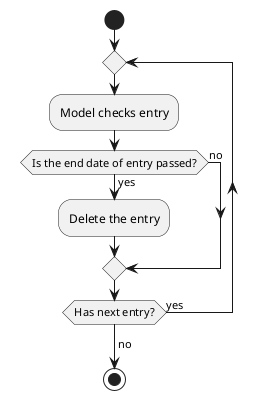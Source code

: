 @startuml

start

repeat
  :Model checks entry;
    if (Is the end date of entry passed?) then (yes)
        :Delete the entry;
    else (no)
    endif
repeat while (Has next entry?) is (yes)
->no;
stop
@enduml

